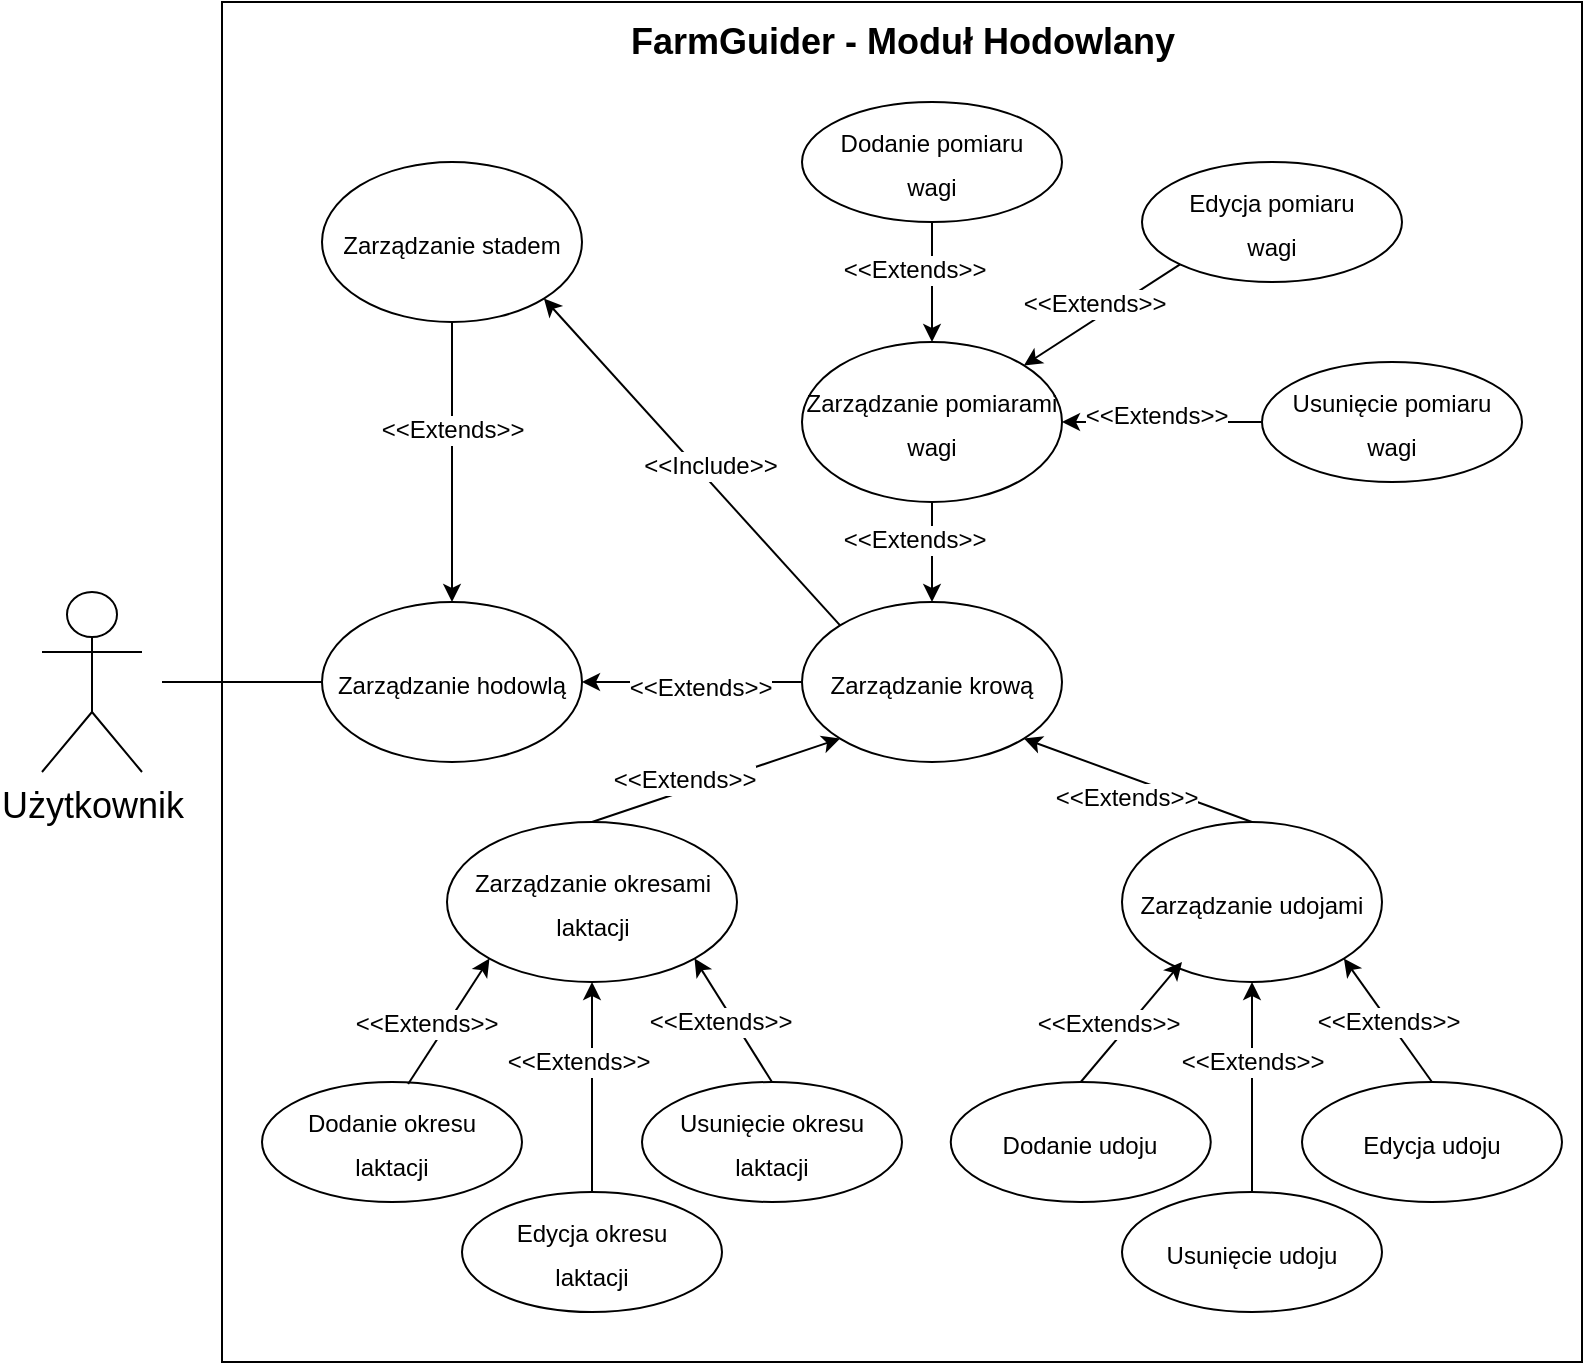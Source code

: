 <mxfile version="22.1.18" type="device">
  <diagram id="BC79CML7Z33H3tk79keH" name="Strona-1">
    <mxGraphModel dx="1434" dy="698" grid="1" gridSize="10" guides="1" tooltips="1" connect="1" arrows="1" fold="1" page="1" pageScale="1" pageWidth="827" pageHeight="1169" math="0" shadow="0">
      <root>
        <mxCell id="0" />
        <mxCell id="1" parent="0" />
        <mxCell id="yx_y9nf9KPECeYAKMQg5-1" value="" style="whiteSpace=wrap;html=1;aspect=fixed;" parent="1" vertex="1">
          <mxGeometry x="110" y="60" width="680" height="680" as="geometry" />
        </mxCell>
        <mxCell id="yx_y9nf9KPECeYAKMQg5-2" value="&lt;div style=&quot;font-size: 18px;&quot; align=&quot;center&quot;&gt;&lt;font style=&quot;font-size: 18px;&quot;&gt;&lt;b&gt;FarmGuider &lt;font style=&quot;font-size: 18px;&quot;&gt;- Moduł Hodowlany&lt;/font&gt;&lt;br&gt;&lt;/b&gt;&lt;/font&gt;&lt;/div&gt;" style="text;html=1;strokeColor=none;fillColor=none;spacing=5;spacingTop=-20;whiteSpace=wrap;overflow=hidden;rounded=0;align=center;" parent="1" vertex="1">
          <mxGeometry x="295.63" y="80" width="308.75" height="30" as="geometry" />
        </mxCell>
        <mxCell id="yx_y9nf9KPECeYAKMQg5-13" value="&lt;font style=&quot;font-size: 12px;&quot;&gt;Zarządzanie hodowlą&lt;br&gt;&lt;/font&gt;" style="ellipse;whiteSpace=wrap;html=1;fontSize=18;" parent="1" vertex="1">
          <mxGeometry x="160" y="360" width="130" height="80" as="geometry" />
        </mxCell>
        <mxCell id="VzAytHsf84ptwid28OPW-5" value="&lt;font style=&quot;font-size: 12px;&quot;&gt;Zarządzanie stadem&lt;br&gt;&lt;/font&gt;" style="ellipse;whiteSpace=wrap;html=1;fontSize=18;" parent="1" vertex="1">
          <mxGeometry x="160" y="140" width="130" height="80" as="geometry" />
        </mxCell>
        <mxCell id="VzAytHsf84ptwid28OPW-6" value="Użytkownik" style="shape=umlActor;verticalLabelPosition=bottom;verticalAlign=top;html=1;outlineConnect=0;fontSize=18;" parent="1" vertex="1">
          <mxGeometry x="20" y="355" width="50" height="90" as="geometry" />
        </mxCell>
        <mxCell id="VzAytHsf84ptwid28OPW-16" style="edgeStyle=orthogonalEdgeStyle;rounded=0;orthogonalLoop=1;jettySize=auto;html=1;entryX=0;entryY=0.5;entryDx=0;entryDy=0;fontSize=12;endArrow=none;endFill=0;" parent="1" target="yx_y9nf9KPECeYAKMQg5-13" edge="1">
          <mxGeometry relative="1" as="geometry">
            <mxPoint x="80" y="400" as="sourcePoint" />
            <Array as="points">
              <mxPoint x="80" y="400" />
            </Array>
            <mxPoint x="610" y="270" as="targetPoint" />
          </mxGeometry>
        </mxCell>
        <mxCell id="VzAytHsf84ptwid28OPW-17" value="&lt;font style=&quot;font-size: 12px;&quot;&gt;Zarządzanie krową&lt;br&gt;&lt;/font&gt;" style="ellipse;whiteSpace=wrap;html=1;fontSize=18;" parent="1" vertex="1">
          <mxGeometry x="400" y="360" width="130" height="80" as="geometry" />
        </mxCell>
        <mxCell id="VzAytHsf84ptwid28OPW-18" value="&lt;font style=&quot;font-size: 12px;&quot;&gt;Zarządzanie udojami&lt;br&gt;&lt;/font&gt;" style="ellipse;whiteSpace=wrap;html=1;fontSize=18;" parent="1" vertex="1">
          <mxGeometry x="560" y="470" width="130" height="80" as="geometry" />
        </mxCell>
        <mxCell id="VzAytHsf84ptwid28OPW-19" value="&lt;font style=&quot;font-size: 12px;&quot;&gt;Zarządzanie pomiarami wagi&lt;br&gt;&lt;/font&gt;" style="ellipse;whiteSpace=wrap;html=1;fontSize=18;" parent="1" vertex="1">
          <mxGeometry x="400" y="230" width="130" height="80" as="geometry" />
        </mxCell>
        <mxCell id="VzAytHsf84ptwid28OPW-20" value="&lt;font style=&quot;font-size: 12px;&quot;&gt;Zarządzanie okresami laktacji&lt;br&gt;&lt;/font&gt;" style="ellipse;whiteSpace=wrap;html=1;fontSize=18;" parent="1" vertex="1">
          <mxGeometry x="222.5" y="470" width="145" height="80" as="geometry" />
        </mxCell>
        <mxCell id="VzAytHsf84ptwid28OPW-22" value="" style="endArrow=classic;html=1;rounded=0;entryX=1;entryY=0.5;entryDx=0;entryDy=0;exitX=0;exitY=0.5;exitDx=0;exitDy=0;" parent="1" source="VzAytHsf84ptwid28OPW-17" target="yx_y9nf9KPECeYAKMQg5-13" edge="1">
          <mxGeometry width="50" height="50" relative="1" as="geometry">
            <mxPoint x="390" y="410" as="sourcePoint" />
            <mxPoint x="440" y="360" as="targetPoint" />
          </mxGeometry>
        </mxCell>
        <mxCell id="VzAytHsf84ptwid28OPW-23" value="&lt;font style=&quot;font-size: 12px;&quot;&gt;&amp;lt;&amp;lt;Extends&amp;gt;&amp;gt;&lt;/font&gt;" style="edgeLabel;html=1;align=center;verticalAlign=middle;resizable=0;points=[];rotation=0;" parent="VzAytHsf84ptwid28OPW-22" vertex="1" connectable="0">
          <mxGeometry x="-0.122" relative="1" as="geometry">
            <mxPoint x="-3" y="3" as="offset" />
          </mxGeometry>
        </mxCell>
        <mxCell id="VzAytHsf84ptwid28OPW-24" value="" style="endArrow=classic;html=1;rounded=0;entryX=0.5;entryY=0;entryDx=0;entryDy=0;exitX=0.5;exitY=1;exitDx=0;exitDy=0;" parent="1" source="VzAytHsf84ptwid28OPW-5" target="yx_y9nf9KPECeYAKMQg5-13" edge="1">
          <mxGeometry width="50" height="50" relative="1" as="geometry">
            <mxPoint x="414" y="160" as="sourcePoint" />
            <mxPoint x="290" y="360" as="targetPoint" />
          </mxGeometry>
        </mxCell>
        <mxCell id="VzAytHsf84ptwid28OPW-25" value="&lt;font style=&quot;font-size: 12px;&quot;&gt;&amp;lt;&amp;lt;Extends&amp;gt;&amp;gt;&lt;/font&gt;" style="edgeLabel;html=1;align=center;verticalAlign=middle;resizable=0;points=[];rotation=0;" parent="VzAytHsf84ptwid28OPW-24" vertex="1" connectable="0">
          <mxGeometry x="-0.122" relative="1" as="geometry">
            <mxPoint y="-8" as="offset" />
          </mxGeometry>
        </mxCell>
        <mxCell id="VzAytHsf84ptwid28OPW-29" value="&lt;font style=&quot;font-size: 12px;&quot;&gt;Dodanie udoju&lt;br&gt;&lt;/font&gt;" style="ellipse;whiteSpace=wrap;html=1;fontSize=18;" parent="1" vertex="1">
          <mxGeometry x="474.38" y="600" width="130" height="60" as="geometry" />
        </mxCell>
        <mxCell id="VzAytHsf84ptwid28OPW-30" value="&lt;font style=&quot;font-size: 12px;&quot;&gt;Edycja udoju&lt;br&gt;&lt;/font&gt;" style="ellipse;whiteSpace=wrap;html=1;fontSize=18;" parent="1" vertex="1">
          <mxGeometry x="650" y="600" width="130" height="60" as="geometry" />
        </mxCell>
        <mxCell id="VzAytHsf84ptwid28OPW-31" value="&lt;font style=&quot;font-size: 12px;&quot;&gt;Usunięcie udoju&lt;br&gt;&lt;/font&gt;" style="ellipse;whiteSpace=wrap;html=1;fontSize=18;" parent="1" vertex="1">
          <mxGeometry x="560" y="655" width="130" height="60" as="geometry" />
        </mxCell>
        <mxCell id="VzAytHsf84ptwid28OPW-32" value="&lt;font style=&quot;font-size: 12px;&quot;&gt;Dodanie pomiaru&lt;br&gt;wagi&lt;br&gt;&lt;/font&gt;" style="ellipse;whiteSpace=wrap;html=1;fontSize=18;" parent="1" vertex="1">
          <mxGeometry x="400" y="110" width="130" height="60" as="geometry" />
        </mxCell>
        <mxCell id="VzAytHsf84ptwid28OPW-33" value="&lt;font style=&quot;font-size: 12px;&quot;&gt;Edycja pomiaru&lt;br&gt;wagi&lt;br&gt;&lt;/font&gt;" style="ellipse;whiteSpace=wrap;html=1;fontSize=18;" parent="1" vertex="1">
          <mxGeometry x="570" y="140" width="130" height="60" as="geometry" />
        </mxCell>
        <mxCell id="VzAytHsf84ptwid28OPW-34" value="&lt;font style=&quot;font-size: 12px;&quot;&gt;Usunięcie pomiaru&lt;br&gt;wagi&lt;br&gt;&lt;/font&gt;" style="ellipse;whiteSpace=wrap;html=1;fontSize=18;" parent="1" vertex="1">
          <mxGeometry x="630" y="240" width="130" height="60" as="geometry" />
        </mxCell>
        <mxCell id="VzAytHsf84ptwid28OPW-35" value="&lt;font style=&quot;font-size: 12px;&quot;&gt;Dodanie okresu&lt;br&gt;laktacji&lt;br&gt;&lt;/font&gt;" style="ellipse;whiteSpace=wrap;html=1;fontSize=18;" parent="1" vertex="1">
          <mxGeometry x="130" y="600" width="130" height="60" as="geometry" />
        </mxCell>
        <mxCell id="VzAytHsf84ptwid28OPW-36" value="&lt;font style=&quot;font-size: 12px;&quot;&gt;Edycja okresu&lt;br&gt;laktacji&lt;br&gt;&lt;/font&gt;" style="ellipse;whiteSpace=wrap;html=1;fontSize=18;" parent="1" vertex="1">
          <mxGeometry x="230" y="655" width="130" height="60" as="geometry" />
        </mxCell>
        <mxCell id="VzAytHsf84ptwid28OPW-37" value="&lt;font style=&quot;font-size: 12px;&quot;&gt;Usunięcie okresu&lt;br&gt;laktacji&lt;br&gt;&lt;/font&gt;" style="ellipse;whiteSpace=wrap;html=1;fontSize=18;" parent="1" vertex="1">
          <mxGeometry x="320" y="600" width="130" height="60" as="geometry" />
        </mxCell>
        <mxCell id="VzAytHsf84ptwid28OPW-38" value="" style="endArrow=classic;html=1;rounded=0;entryX=1;entryY=1;entryDx=0;entryDy=0;exitX=0.5;exitY=0;exitDx=0;exitDy=0;" parent="1" source="VzAytHsf84ptwid28OPW-18" target="VzAytHsf84ptwid28OPW-17" edge="1">
          <mxGeometry width="50" height="50" relative="1" as="geometry">
            <mxPoint x="370" y="210" as="sourcePoint" />
            <mxPoint x="235" y="370" as="targetPoint" />
          </mxGeometry>
        </mxCell>
        <mxCell id="VzAytHsf84ptwid28OPW-39" value="&lt;font style=&quot;font-size: 12px;&quot;&gt;&amp;lt;&amp;lt;Extends&amp;gt;&amp;gt;&lt;/font&gt;" style="edgeLabel;html=1;align=center;verticalAlign=middle;resizable=0;points=[];rotation=0;" parent="VzAytHsf84ptwid28OPW-38" vertex="1" connectable="0">
          <mxGeometry x="-0.122" relative="1" as="geometry">
            <mxPoint x="-13" y="6" as="offset" />
          </mxGeometry>
        </mxCell>
        <mxCell id="VzAytHsf84ptwid28OPW-45" value="" style="endArrow=classic;html=1;rounded=0;exitX=0.5;exitY=0;exitDx=0;exitDy=0;" parent="1" source="VzAytHsf84ptwid28OPW-29" edge="1">
          <mxGeometry width="50" height="50" relative="1" as="geometry">
            <mxPoint x="410" y="380" as="sourcePoint" />
            <mxPoint x="590" y="540" as="targetPoint" />
          </mxGeometry>
        </mxCell>
        <mxCell id="VzAytHsf84ptwid28OPW-46" value="&lt;font style=&quot;font-size: 12px;&quot;&gt;&amp;lt;&amp;lt;Extends&amp;gt;&amp;gt;&lt;/font&gt;" style="edgeLabel;html=1;align=center;verticalAlign=middle;resizable=0;points=[];rotation=0;" parent="VzAytHsf84ptwid28OPW-45" vertex="1" connectable="0">
          <mxGeometry x="-0.122" relative="1" as="geometry">
            <mxPoint x="-9" y="-3" as="offset" />
          </mxGeometry>
        </mxCell>
        <mxCell id="VzAytHsf84ptwid28OPW-48" value="" style="endArrow=classic;html=1;rounded=0;entryX=1;entryY=1;entryDx=0;entryDy=0;exitX=0.5;exitY=0;exitDx=0;exitDy=0;" parent="1" source="VzAytHsf84ptwid28OPW-30" target="VzAytHsf84ptwid28OPW-18" edge="1">
          <mxGeometry width="50" height="50" relative="1" as="geometry">
            <mxPoint x="630" y="310" as="sourcePoint" />
            <mxPoint x="521" y="352" as="targetPoint" />
          </mxGeometry>
        </mxCell>
        <mxCell id="VzAytHsf84ptwid28OPW-49" value="&lt;font style=&quot;font-size: 12px;&quot;&gt;&amp;lt;&amp;lt;Extends&amp;gt;&amp;gt;&lt;/font&gt;" style="edgeLabel;html=1;align=center;verticalAlign=middle;resizable=0;points=[];rotation=0;" parent="VzAytHsf84ptwid28OPW-48" vertex="1" connectable="0">
          <mxGeometry x="-0.122" relative="1" as="geometry">
            <mxPoint x="-3" y="-3" as="offset" />
          </mxGeometry>
        </mxCell>
        <mxCell id="VzAytHsf84ptwid28OPW-50" value="" style="endArrow=classic;html=1;rounded=0;entryX=0.5;entryY=1;entryDx=0;entryDy=0;exitX=0.5;exitY=0;exitDx=0;exitDy=0;" parent="1" source="VzAytHsf84ptwid28OPW-31" target="VzAytHsf84ptwid28OPW-18" edge="1">
          <mxGeometry width="50" height="50" relative="1" as="geometry">
            <mxPoint x="650" y="380" as="sourcePoint" />
            <mxPoint x="540" y="380" as="targetPoint" />
          </mxGeometry>
        </mxCell>
        <mxCell id="VzAytHsf84ptwid28OPW-51" value="&lt;font style=&quot;font-size: 12px;&quot;&gt;&amp;lt;&amp;lt;Extends&amp;gt;&amp;gt;&lt;/font&gt;" style="edgeLabel;html=1;align=center;verticalAlign=middle;resizable=0;points=[];rotation=0;" parent="VzAytHsf84ptwid28OPW-50" vertex="1" connectable="0">
          <mxGeometry x="-0.122" relative="1" as="geometry">
            <mxPoint y="-19" as="offset" />
          </mxGeometry>
        </mxCell>
        <mxCell id="VzAytHsf84ptwid28OPW-52" value="" style="endArrow=classic;html=1;rounded=0;entryX=0.5;entryY=0;entryDx=0;entryDy=0;exitX=0.5;exitY=1;exitDx=0;exitDy=0;" parent="1" source="VzAytHsf84ptwid28OPW-19" target="VzAytHsf84ptwid28OPW-17" edge="1">
          <mxGeometry width="50" height="50" relative="1" as="geometry">
            <mxPoint x="410" y="380" as="sourcePoint" />
            <mxPoint x="300" y="410" as="targetPoint" />
          </mxGeometry>
        </mxCell>
        <mxCell id="VzAytHsf84ptwid28OPW-53" value="&lt;font style=&quot;font-size: 12px;&quot;&gt;&amp;lt;&amp;lt;Extends&amp;gt;&amp;gt;&lt;/font&gt;" style="edgeLabel;html=1;align=center;verticalAlign=middle;resizable=0;points=[];rotation=0;" parent="VzAytHsf84ptwid28OPW-52" vertex="1" connectable="0">
          <mxGeometry x="-0.122" relative="1" as="geometry">
            <mxPoint x="-9" y="-3" as="offset" />
          </mxGeometry>
        </mxCell>
        <mxCell id="VzAytHsf84ptwid28OPW-54" value="" style="endArrow=classic;html=1;rounded=0;entryX=0.5;entryY=0;entryDx=0;entryDy=0;exitX=0.5;exitY=1;exitDx=0;exitDy=0;" parent="1" source="VzAytHsf84ptwid28OPW-32" target="VzAytHsf84ptwid28OPW-19" edge="1">
          <mxGeometry width="50" height="50" relative="1" as="geometry">
            <mxPoint x="370" y="520" as="sourcePoint" />
            <mxPoint x="281" y="438" as="targetPoint" />
          </mxGeometry>
        </mxCell>
        <mxCell id="VzAytHsf84ptwid28OPW-55" value="&lt;font style=&quot;font-size: 12px;&quot;&gt;&amp;lt;&amp;lt;Extends&amp;gt;&amp;gt;&lt;/font&gt;" style="edgeLabel;html=1;align=center;verticalAlign=middle;resizable=0;points=[];rotation=0;" parent="VzAytHsf84ptwid28OPW-54" vertex="1" connectable="0">
          <mxGeometry x="-0.122" relative="1" as="geometry">
            <mxPoint x="-9" y="-3" as="offset" />
          </mxGeometry>
        </mxCell>
        <mxCell id="VzAytHsf84ptwid28OPW-57" value="" style="endArrow=classic;html=1;rounded=0;entryX=1;entryY=0;entryDx=0;entryDy=0;exitX=0;exitY=1;exitDx=0;exitDy=0;" parent="1" source="VzAytHsf84ptwid28OPW-33" target="VzAytHsf84ptwid28OPW-19" edge="1">
          <mxGeometry width="50" height="50" relative="1" as="geometry">
            <mxPoint x="620" y="530" as="sourcePoint" />
            <mxPoint x="531" y="562" as="targetPoint" />
          </mxGeometry>
        </mxCell>
        <mxCell id="VzAytHsf84ptwid28OPW-58" value="&lt;font style=&quot;font-size: 12px;&quot;&gt;&amp;lt;&amp;lt;Extends&amp;gt;&amp;gt;&lt;/font&gt;" style="edgeLabel;html=1;align=center;verticalAlign=middle;resizable=0;points=[];rotation=0;" parent="VzAytHsf84ptwid28OPW-57" vertex="1" connectable="0">
          <mxGeometry x="-0.122" relative="1" as="geometry">
            <mxPoint x="-9" y="-3" as="offset" />
          </mxGeometry>
        </mxCell>
        <mxCell id="VzAytHsf84ptwid28OPW-59" value="" style="endArrow=classic;html=1;rounded=0;entryX=1;entryY=0.5;entryDx=0;entryDy=0;exitX=0;exitY=0.5;exitDx=0;exitDy=0;" parent="1" source="VzAytHsf84ptwid28OPW-34" target="VzAytHsf84ptwid28OPW-19" edge="1">
          <mxGeometry width="50" height="50" relative="1" as="geometry">
            <mxPoint x="630" y="530" as="sourcePoint" />
            <mxPoint x="550" y="600" as="targetPoint" />
          </mxGeometry>
        </mxCell>
        <mxCell id="VzAytHsf84ptwid28OPW-60" value="&lt;font style=&quot;font-size: 12px;&quot;&gt;&amp;lt;&amp;lt;Extends&amp;gt;&amp;gt;&lt;/font&gt;" style="edgeLabel;html=1;align=center;verticalAlign=middle;resizable=0;points=[];rotation=0;" parent="VzAytHsf84ptwid28OPW-59" vertex="1" connectable="0">
          <mxGeometry x="-0.122" relative="1" as="geometry">
            <mxPoint x="-9" y="-3" as="offset" />
          </mxGeometry>
        </mxCell>
        <mxCell id="VzAytHsf84ptwid28OPW-61" value="" style="endArrow=classic;html=1;rounded=0;entryX=0;entryY=1;entryDx=0;entryDy=0;exitX=0.5;exitY=0;exitDx=0;exitDy=0;" parent="1" source="VzAytHsf84ptwid28OPW-20" target="VzAytHsf84ptwid28OPW-17" edge="1">
          <mxGeometry width="50" height="50" relative="1" as="geometry">
            <mxPoint x="420" y="600" as="sourcePoint" />
            <mxPoint x="281" y="438" as="targetPoint" />
          </mxGeometry>
        </mxCell>
        <mxCell id="VzAytHsf84ptwid28OPW-62" value="&lt;font style=&quot;font-size: 12px;&quot;&gt;&amp;lt;&amp;lt;Extends&amp;gt;&amp;gt;&lt;/font&gt;" style="edgeLabel;html=1;align=center;verticalAlign=middle;resizable=0;points=[];rotation=0;" parent="VzAytHsf84ptwid28OPW-61" vertex="1" connectable="0">
          <mxGeometry x="-0.122" relative="1" as="geometry">
            <mxPoint x="-9" y="-3" as="offset" />
          </mxGeometry>
        </mxCell>
        <mxCell id="VzAytHsf84ptwid28OPW-63" value="" style="endArrow=classic;html=1;rounded=0;exitX=0.562;exitY=0.017;exitDx=0;exitDy=0;exitPerimeter=0;entryX=0;entryY=1;entryDx=0;entryDy=0;" parent="1" source="VzAytHsf84ptwid28OPW-35" target="VzAytHsf84ptwid28OPW-20" edge="1">
          <mxGeometry width="50" height="50" relative="1" as="geometry">
            <mxPoint x="235" y="500" as="sourcePoint" />
            <mxPoint x="232" y="582" as="targetPoint" />
          </mxGeometry>
        </mxCell>
        <mxCell id="VzAytHsf84ptwid28OPW-64" value="&lt;font style=&quot;font-size: 12px;&quot;&gt;&amp;lt;&amp;lt;Extends&amp;gt;&amp;gt;&lt;/font&gt;" style="edgeLabel;html=1;align=center;verticalAlign=middle;resizable=0;points=[];rotation=0;" parent="VzAytHsf84ptwid28OPW-63" vertex="1" connectable="0">
          <mxGeometry x="-0.122" relative="1" as="geometry">
            <mxPoint x="-9" y="-3" as="offset" />
          </mxGeometry>
        </mxCell>
        <mxCell id="VzAytHsf84ptwid28OPW-65" value="" style="endArrow=classic;html=1;rounded=0;entryX=0.5;entryY=1;entryDx=0;entryDy=0;exitX=0.5;exitY=0;exitDx=0;exitDy=0;" parent="1" source="VzAytHsf84ptwid28OPW-36" target="VzAytHsf84ptwid28OPW-20" edge="1">
          <mxGeometry width="50" height="50" relative="1" as="geometry">
            <mxPoint x="180" y="632" as="sourcePoint" />
            <mxPoint x="184" y="568" as="targetPoint" />
          </mxGeometry>
        </mxCell>
        <mxCell id="VzAytHsf84ptwid28OPW-66" value="&lt;font style=&quot;font-size: 12px;&quot;&gt;&amp;lt;&amp;lt;Extends&amp;gt;&amp;gt;&lt;/font&gt;" style="edgeLabel;html=1;align=center;verticalAlign=middle;resizable=0;points=[];rotation=0;" parent="VzAytHsf84ptwid28OPW-65" vertex="1" connectable="0">
          <mxGeometry x="-0.122" relative="1" as="geometry">
            <mxPoint x="-7" y="-19" as="offset" />
          </mxGeometry>
        </mxCell>
        <mxCell id="VzAytHsf84ptwid28OPW-67" value="" style="endArrow=classic;html=1;rounded=0;entryX=1;entryY=1;entryDx=0;entryDy=0;exitX=0.5;exitY=0;exitDx=0;exitDy=0;" parent="1" source="VzAytHsf84ptwid28OPW-37" target="VzAytHsf84ptwid28OPW-20" edge="1">
          <mxGeometry width="50" height="50" relative="1" as="geometry">
            <mxPoint x="325" y="670" as="sourcePoint" />
            <mxPoint x="235" y="580" as="targetPoint" />
          </mxGeometry>
        </mxCell>
        <mxCell id="VzAytHsf84ptwid28OPW-68" value="&lt;font style=&quot;font-size: 12px;&quot;&gt;&amp;lt;&amp;lt;Extends&amp;gt;&amp;gt;&lt;/font&gt;" style="edgeLabel;html=1;align=center;verticalAlign=middle;resizable=0;points=[];rotation=0;" parent="VzAytHsf84ptwid28OPW-67" vertex="1" connectable="0">
          <mxGeometry x="-0.122" relative="1" as="geometry">
            <mxPoint x="-9" y="-3" as="offset" />
          </mxGeometry>
        </mxCell>
        <mxCell id="CC_tAyx32TeNlgw3E-4n-3" value="" style="endArrow=classic;html=1;rounded=0;entryX=1;entryY=1;entryDx=0;entryDy=0;exitX=0;exitY=0;exitDx=0;exitDy=0;" edge="1" parent="1" source="VzAytHsf84ptwid28OPW-17" target="VzAytHsf84ptwid28OPW-5">
          <mxGeometry width="50" height="50" relative="1" as="geometry">
            <mxPoint x="235" y="230" as="sourcePoint" />
            <mxPoint x="235" y="370" as="targetPoint" />
          </mxGeometry>
        </mxCell>
        <mxCell id="CC_tAyx32TeNlgw3E-4n-4" value="&lt;font style=&quot;font-size: 12px;&quot;&gt;&amp;lt;&amp;lt;Include&amp;gt;&amp;gt;&lt;/font&gt;" style="edgeLabel;html=1;align=center;verticalAlign=middle;resizable=0;points=[];rotation=0;" vertex="1" connectable="0" parent="CC_tAyx32TeNlgw3E-4n-3">
          <mxGeometry x="-0.122" relative="1" as="geometry">
            <mxPoint y="-8" as="offset" />
          </mxGeometry>
        </mxCell>
      </root>
    </mxGraphModel>
  </diagram>
</mxfile>
